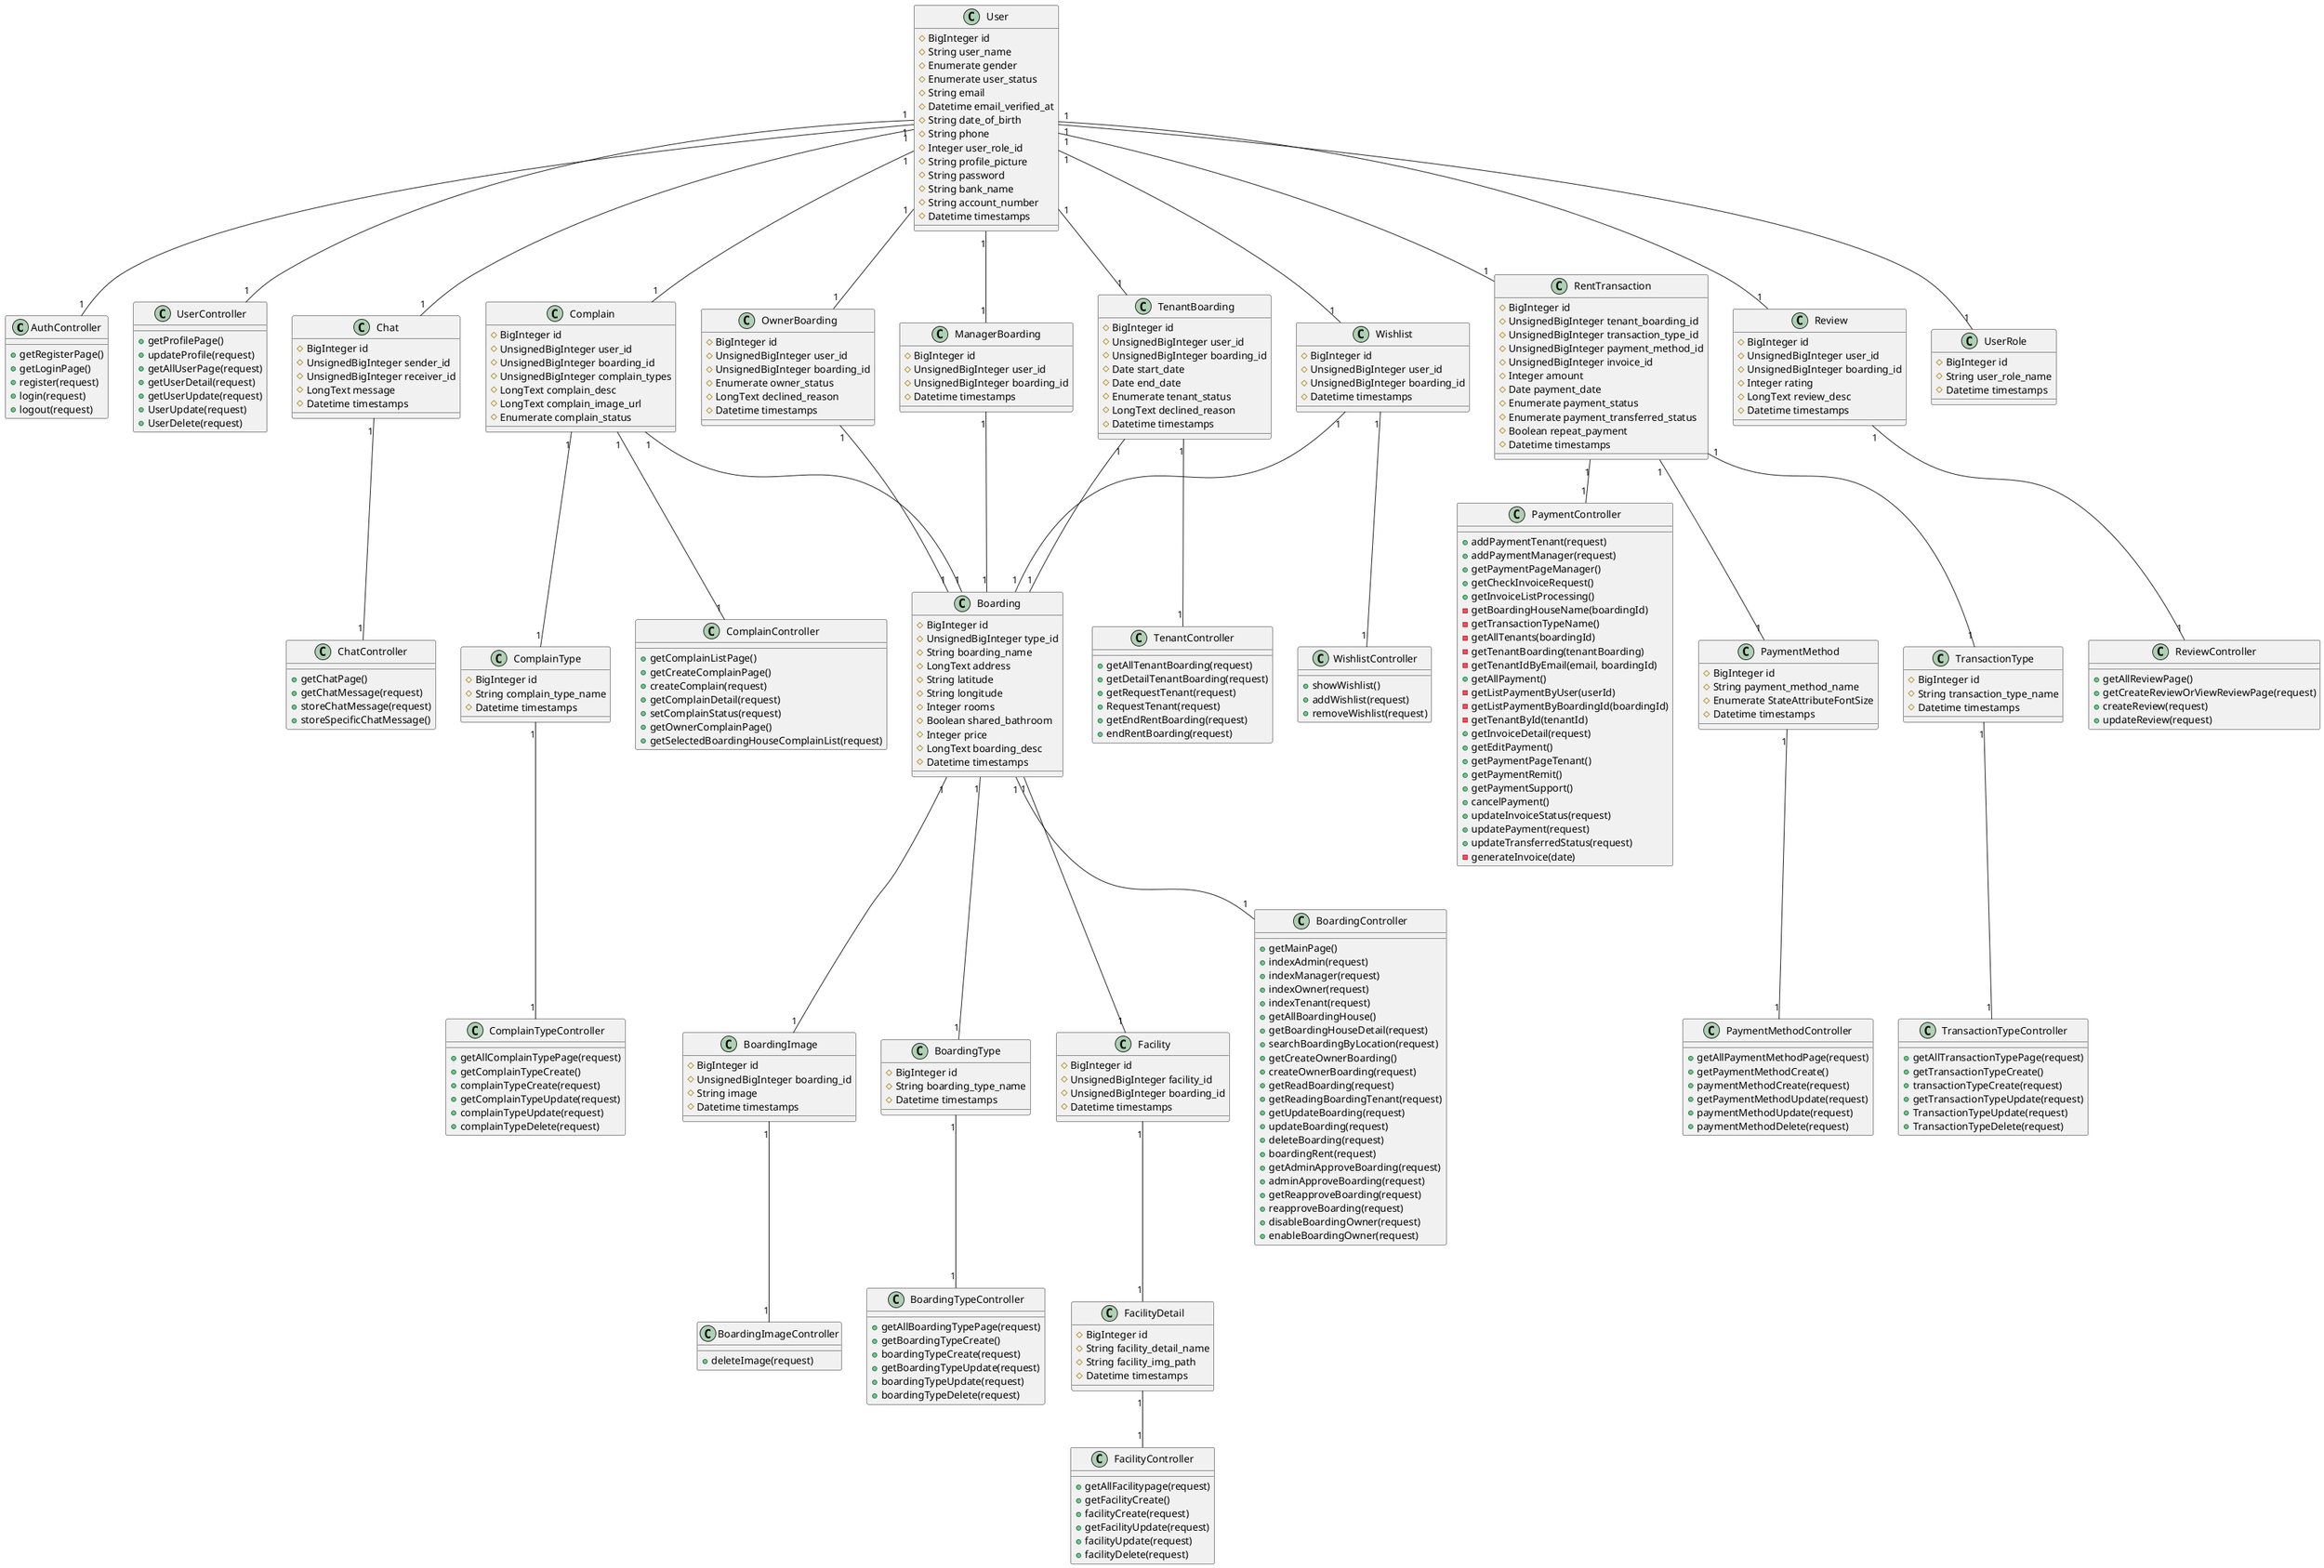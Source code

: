 @startuml
' Controller
class AuthController {
    +getRegisterPage()
    +getLoginPage()
    +register(request)
    +login(request)
    +logout(request)
}

class BoardingController {
    +getMainPage()
    +indexAdmin(request)
    +indexManager(request)
    +indexOwner(request)
    +indexTenant(request)
    +getAllBoardingHouse()
    +getBoardingHouseDetail(request)
    +searchBoardingByLocation(request)
    +getCreateOwnerBoarding()
    +createOwnerBoarding(request)
    +getReadBoarding(request)
    +getReadingBoardingTenant(request)
    +getUpdateBoarding(request)
    +updateBoarding(request)
    +deleteBoarding(request)
    +boardingRent(request)
    +getAdminApproveBoarding(request)
    +adminApproveBoarding(request)
    +getReapproveBoarding(request)
    +reapproveBoarding(request)
    +disableBoardingOwner(request)
    +enableBoardingOwner(request)
}

class BoardingImageController {
    +deleteImage(request)
}

class BoardingTypeController {
    +getAllBoardingTypePage(request)
    +getBoardingTypeCreate()
    +boardingTypeCreate(request)
    +getBoardingTypeUpdate(request)
    +boardingTypeUpdate(request)
    +boardingTypeDelete(request)
}

class ChatController {
    +getChatPage()
    +getChatMessage(request)
    +storeChatMessage(request)
    +storeSpecificChatMessage()
}

class ComplainController {
    +getComplainListPage()
    +getCreateComplainPage()
    +createComplain(request)
    +getComplainDetail(request)
    +setComplainStatus(request)
    +getOwnerComplainPage()
    +getSelectedBoardingHouseComplainList(request)
}

class ComplainTypeController {
    +getAllComplainTypePage(request)
    +getComplainTypeCreate()
    +complainTypeCreate(request)
    +getComplainTypeUpdate(request)
    +complainTypeUpdate(request)
    +complainTypeDelete(request)
}

class FacilityController {
    +getAllFacilitypage(request)
    +getFacilityCreate()
    +facilityCreate(request)
    +getFacilityUpdate(request)
    +facilityUpdate(request)
    +facilityDelete(request)
}
class PaymentController {
    +addPaymentTenant(request)
    +addPaymentManager(request)
    +getPaymentPageManager()
    +getCheckInvoiceRequest()
    +getInvoiceListProcessing()
    -getBoardingHouseName(boardingId)
    -getTransactionTypeName()
    -getAllTenants(boardingId)
    -getTenantBoarding(tenantBoarding)
    -getTenantIdByEmail(email, boardingId)
    +getAllPayment()
    -getListPaymentByUser(userId)
    -getListPaymentByBoardingId(boardingId)
    -getTenantById(tenantId)
    +getInvoiceDetail(request)
    +getEditPayment()
    +getPaymentPageTenant()
    +getPaymentRemit()
    +getPaymentSupport()
    +cancelPayment()
    +updateInvoiceStatus(request)
    +updatePayment(request)
    +updateTransferredStatus(request)
    -generateInvoice(date)
}

class PaymentMethodController {
    +getAllPaymentMethodPage(request)
    +getPaymentMethodCreate()
    +paymentMethodCreate(request)
    +getPaymentMethodUpdate(request)
    +paymentMethodUpdate(request)
    +paymentMethodDelete(request)
}

class ReviewController {
    +getAllReviewPage()
    +getCreateReviewOrViewReviewPage(request)
    +createReview(request)
    +updateReview(request)
}
class TenantController {
    +getAllTenantBoarding(request)
    +getDetailTenantBoarding(request)
    +getRequestTenant(request)
    +RequestTenant(request)
    +getEndRentBoarding(request)
    +endRentBoarding(request)
}
class TransactionTypeController {
    +getAllTransactionTypePage(request)
    +getTransactionTypeCreate()
    +transactionTypeCreate(request)
    +getTransactionTypeUpdate(request)
    +TransactionTypeUpdate(request)
    +TransactionTypeDelete(request)
}
class UserController {
    +getProfilePage()
    +updateProfile(request)
    +getAllUserPage(request)
    +getUserDetail(request)
    +getUserUpdate(request)
    +UserUpdate(request)
    +UserDelete(request)
}
class WishlistController {
    +showWishlist()
    +addWishlist(request)
    +removeWishlist(request)
}

' Model
class Boarding {
    #BigInteger id
    #UnsignedBigInteger type_id
    #String boarding_name
    #LongText address
    #String latitude
    #String longitude
    #Integer rooms
    #Boolean shared_bathroom
    #Integer price
    #LongText boarding_desc
    #Datetime timestamps
}

class BoardingImage {
    #BigInteger id
    #UnsignedBigInteger boarding_id
    #String image
    #Datetime timestamps
}

class BoardingType {
    #BigInteger id
    #String boarding_type_name
    #Datetime timestamps
}

class Chat {
    #BigInteger id
    #UnsignedBigInteger sender_id
    #UnsignedBigInteger receiver_id
    #LongText message
    #Datetime timestamps
}

class Complain {
    #BigInteger id
    #UnsignedBigInteger user_id
    #UnsignedBigInteger boarding_id
    #UnsignedBigInteger complain_types
    #LongText complain_desc
    #LongText complain_image_url
    #Enumerate complain_status
}

class ComplainType {
    #BigInteger id
    #String complain_type_name
    #Datetime timestamps
}

class Facility {
    #BigInteger id
    #UnsignedBigInteger facility_id
    #UnsignedBigInteger boarding_id
    #Datetime timestamps
}

class FacilityDetail {
    #BigInteger id
    #String facility_detail_name
    #String facility_img_path
    #Datetime timestamps
}

class ManagerBoarding {
    #BigInteger id
    #UnsignedBigInteger user_id
    #UnsignedBigInteger boarding_id
    #Datetime timestamps
}

class OwnerBoarding {
    #BigInteger id
    #UnsignedBigInteger user_id
    #UnsignedBigInteger boarding_id
    #Enumerate owner_status
    #LongText declined_reason
    #Datetime timestamps
}

class PaymentMethod {
    #BigInteger id
    #String payment_method_name
    #Enumerate StateAttributeFontSize
    #Datetime timestamps
}

class RentTransaction {
    #BigInteger id
    #UnsignedBigInteger tenant_boarding_id
    #UnsignedBigInteger transaction_type_id
    #UnsignedBigInteger payment_method_id
    #UnsignedBigInteger invoice_id
    #Integer amount
    #Date payment_date
    #Enumerate payment_status
    #Enumerate payment_transferred_status
    #Boolean repeat_payment
    #Datetime timestamps
}

class Review {
    #BigInteger id
    #UnsignedBigInteger user_id
    #UnsignedBigInteger boarding_id
    #Integer rating
    #LongText review_desc
    #Datetime timestamps
}

class TenantBoarding {
    #BigInteger id
    #UnsignedBigInteger user_id
    #UnsignedBigInteger boarding_id
    #Date start_date
    #Date end_date
    #Enumerate tenant_status
    #LongText declined_reason
    #Datetime timestamps
}

class TransactionType {
    #BigInteger id
    #String transaction_type_name
    #Datetime timestamps
}

class User {
    #BigInteger id
    #String user_name
    #Enumerate gender
    #Enumerate user_status
    #String email
    #Datetime email_verified_at
    #String date_of_birth
    #String phone
    #Integer user_role_id
    #String profile_picture
    #String password
    #String bank_name
    #String account_number
    #Datetime timestamps
}

class UserRole {
    #BigInteger id
    #String user_role_name
    #Datetime timestamps
}

class Wishlist {
    #BigInteger id
    #UnsignedBigInteger user_id
    #UnsignedBigInteger boarding_id
    #Datetime timestamps
}

' Relationship
User "1"--"1" AuthController
User "1"--"1" UserController
Boarding "1"--"1" BoardingController
BoardingImage "1"--"1" BoardingImageController
BoardingType "1"--"1" BoardingTypeController
FacilityDetail "1"--"1" FacilityController
Wishlist "1"--"1" WishlistController
Chat "1"--"1" ChatController
Complain "1"--"1" ComplainController
ComplainType "1"--"1" ComplainTypeController
PaymentMethod "1"--"1" PaymentMethodController
TransactionType "1"--"1" TransactionTypeController
Review "1"--"1" ReviewController
RentTransaction "1"--"1" PaymentController
TenantBoarding "1"--"1" TenantController


User "1"--"1" UserRole
User "1"--"1" OwnerBoarding
OwnerBoarding "1"--"1" Boarding

User "1"--"1" ManagerBoarding
ManagerBoarding "1"--"1" Boarding

User "1"--"1" TenantBoarding
TenantBoarding "1"--"1" Boarding

User "1"--"1" Chat

User "1"--"1" Complain

User "1" -- "1" Wishlist

User "1"--"1" RentTransaction

User "1"--"1" Review

Complain "1"--"1" ComplainType

Boarding "1"--"1" BoardingImage
Boarding "1"--"1" BoardingType

Boarding "1"--"1" Facility
Facility "1"--"1" FacilityDetail

RentTransaction "1"--"1" TransactionType

RentTransaction "1"--"1" PaymentMethod

Wishlist "1"--"1" Boarding

Complain "1"--"1" Boarding

@enduml